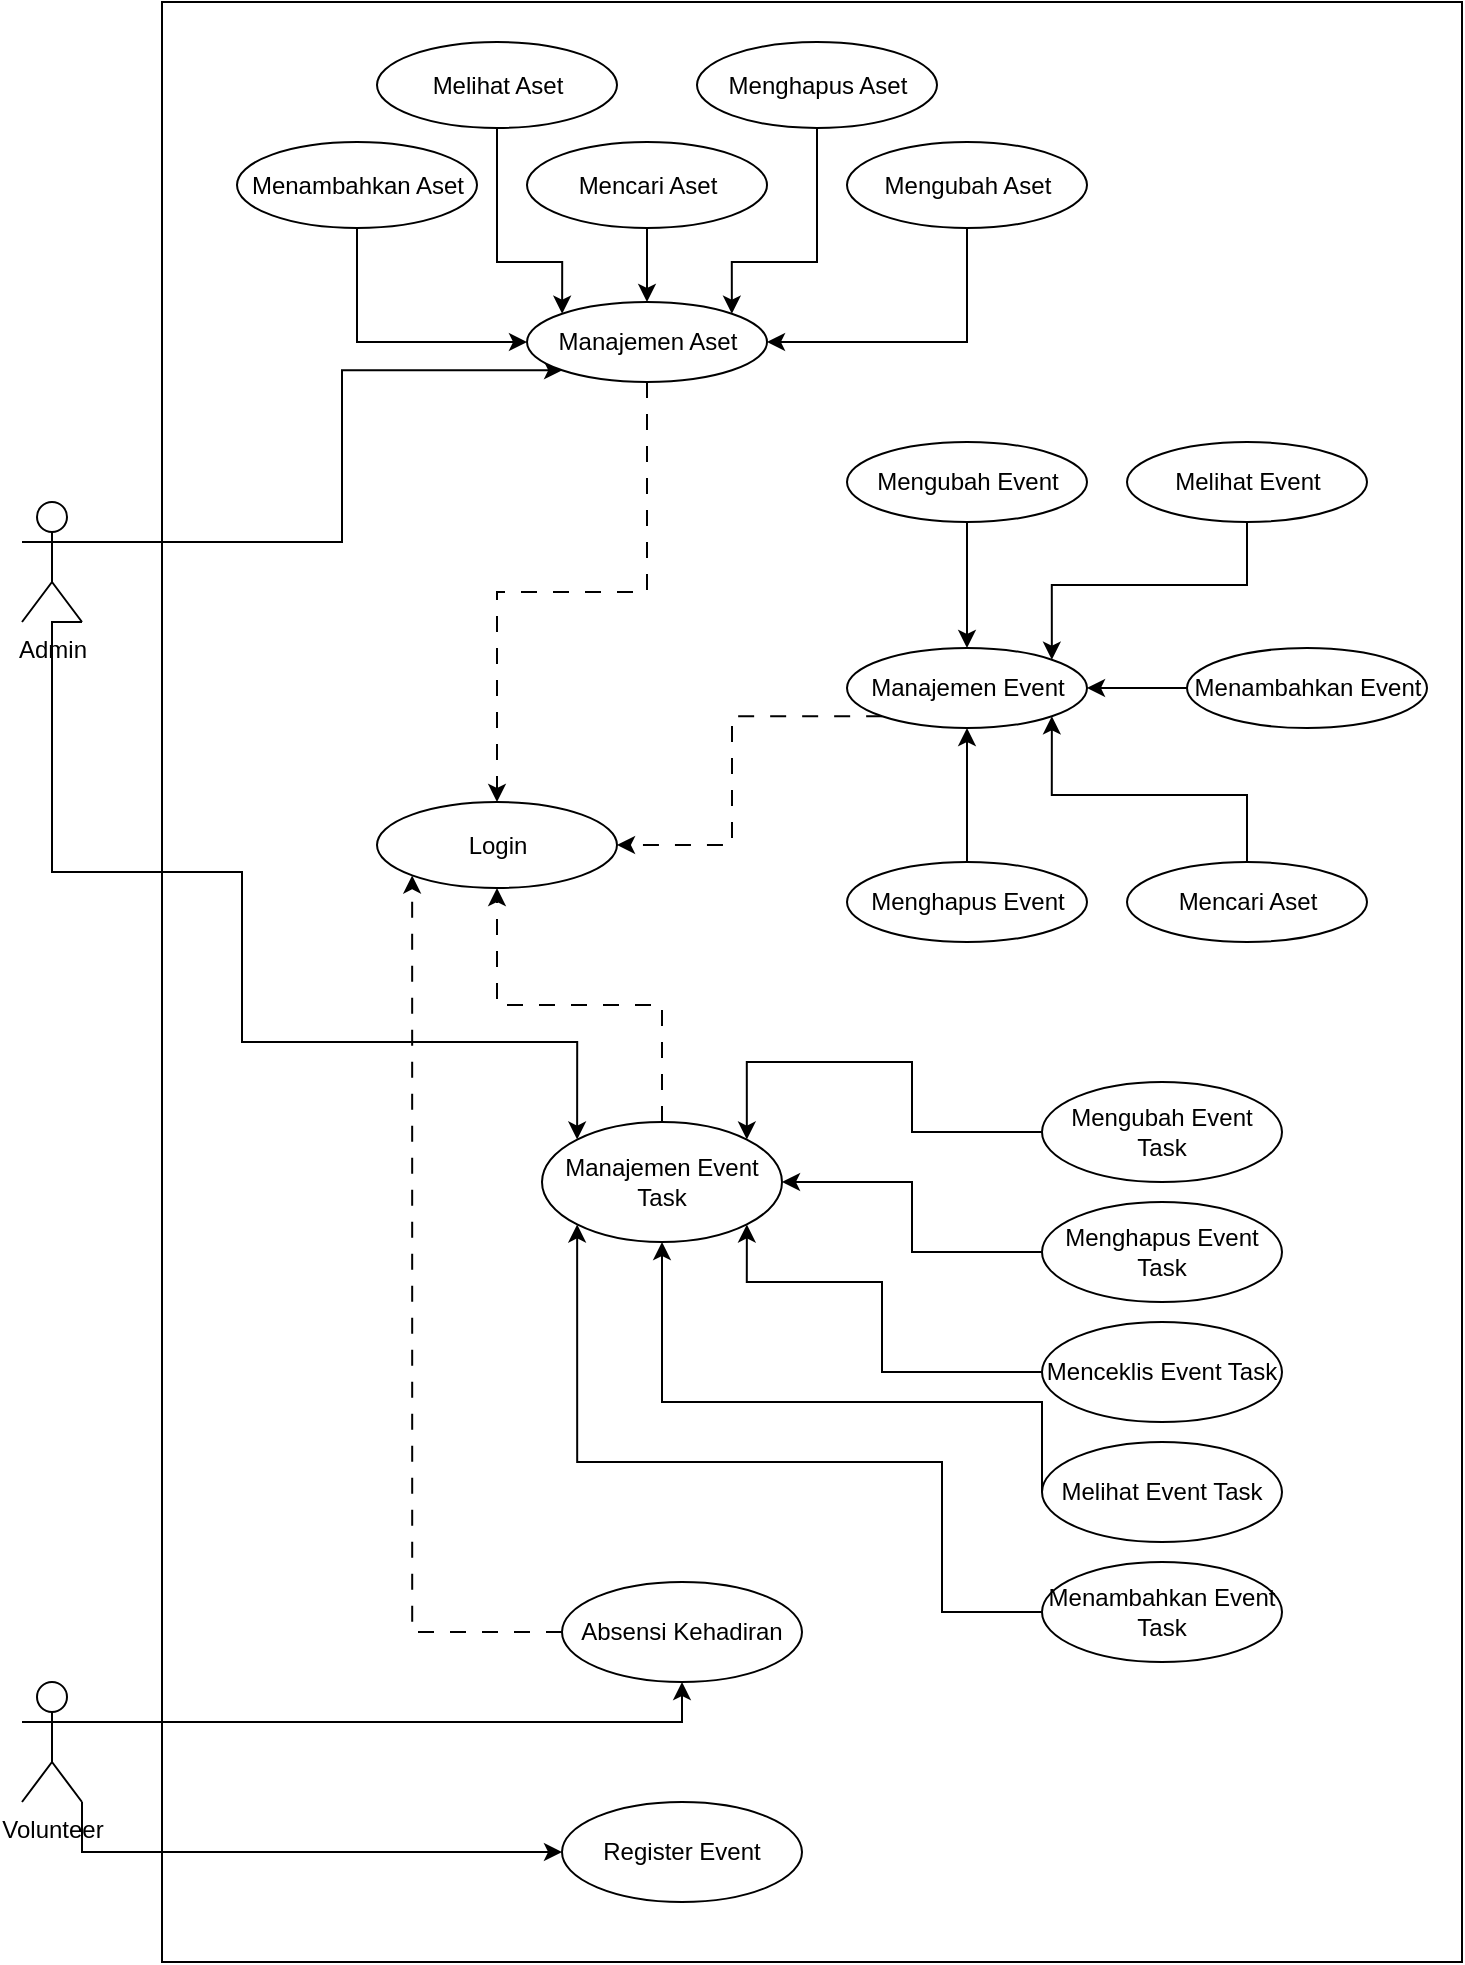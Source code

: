 <mxfile version="27.0.2" pages="5">
  <diagram name="UseCase" id="e7e014a7-5840-1c2e-5031-d8a46d1fe8dd">
    <mxGraphModel dx="1824" dy="1631" grid="1" gridSize="10" guides="1" tooltips="1" connect="1" arrows="1" fold="1" page="1" pageScale="1" pageWidth="827" pageHeight="1169" background="none" math="0" shadow="0">
      <root>
        <mxCell id="0" />
        <mxCell id="1" parent="0" />
        <mxCell id="4-AwI81hQTZd1uXEsyWs-1" value="" style="rounded=0;whiteSpace=wrap;html=1;fillColor=none;" vertex="1" parent="1">
          <mxGeometry x="951" y="95" width="650" height="980" as="geometry" />
        </mxCell>
        <mxCell id="4-AwI81hQTZd1uXEsyWs-69" style="edgeStyle=orthogonalEdgeStyle;rounded=0;orthogonalLoop=1;jettySize=auto;html=1;exitX=1;exitY=0.333;exitDx=0;exitDy=0;exitPerimeter=0;entryX=0;entryY=1;entryDx=0;entryDy=0;" edge="1" parent="1" source="why8R35kb7o78LeSobUz-41" target="fHI8p0kZ0ybq7bgokpPR-4">
          <mxGeometry relative="1" as="geometry">
            <Array as="points">
              <mxPoint x="1041" y="365" />
              <mxPoint x="1041" y="279" />
            </Array>
          </mxGeometry>
        </mxCell>
        <mxCell id="4-AwI81hQTZd1uXEsyWs-71" style="edgeStyle=orthogonalEdgeStyle;rounded=0;orthogonalLoop=1;jettySize=auto;html=1;exitX=1;exitY=1;exitDx=0;exitDy=0;exitPerimeter=0;entryX=0;entryY=0;entryDx=0;entryDy=0;" edge="1" parent="1" source="why8R35kb7o78LeSobUz-41" target="4-AwI81hQTZd1uXEsyWs-23">
          <mxGeometry relative="1" as="geometry">
            <Array as="points">
              <mxPoint x="896" y="405" />
              <mxPoint x="896" y="530" />
              <mxPoint x="991" y="530" />
              <mxPoint x="991" y="615" />
              <mxPoint x="1159" y="615" />
            </Array>
          </mxGeometry>
        </mxCell>
        <mxCell id="why8R35kb7o78LeSobUz-41" value="Admin" style="shape=umlActor;verticalLabelPosition=bottom;verticalAlign=top;html=1;outlineConnect=0;" parent="1" vertex="1">
          <mxGeometry x="881" y="345" width="30" height="60" as="geometry" />
        </mxCell>
        <mxCell id="4-AwI81hQTZd1uXEsyWs-77" style="edgeStyle=orthogonalEdgeStyle;rounded=0;orthogonalLoop=1;jettySize=auto;html=1;exitX=1;exitY=1;exitDx=0;exitDy=0;exitPerimeter=0;entryX=0;entryY=0.5;entryDx=0;entryDy=0;" edge="1" parent="1" source="fHI8p0kZ0ybq7bgokpPR-1" target="fHI8p0kZ0ybq7bgokpPR-6">
          <mxGeometry relative="1" as="geometry" />
        </mxCell>
        <mxCell id="4-AwI81hQTZd1uXEsyWs-79" style="edgeStyle=orthogonalEdgeStyle;rounded=0;orthogonalLoop=1;jettySize=auto;html=1;exitX=1;exitY=0.333;exitDx=0;exitDy=0;exitPerimeter=0;entryX=0.5;entryY=1;entryDx=0;entryDy=0;" edge="1" parent="1" source="fHI8p0kZ0ybq7bgokpPR-1" target="fHI8p0kZ0ybq7bgokpPR-7">
          <mxGeometry relative="1" as="geometry" />
        </mxCell>
        <mxCell id="fHI8p0kZ0ybq7bgokpPR-1" value="Volunteer" style="shape=umlActor;verticalLabelPosition=bottom;verticalAlign=top;html=1;outlineConnect=0;" parent="1" vertex="1">
          <mxGeometry x="881" y="935" width="30" height="60" as="geometry" />
        </mxCell>
        <mxCell id="fHI8p0kZ0ybq7bgokpPR-3" value="Login" style="ellipse;whiteSpace=wrap;html=1;" parent="1" vertex="1">
          <mxGeometry x="1058.5" y="495" width="120" height="43" as="geometry" />
        </mxCell>
        <mxCell id="4-AwI81hQTZd1uXEsyWs-68" style="edgeStyle=orthogonalEdgeStyle;rounded=0;orthogonalLoop=1;jettySize=auto;html=1;exitX=0.5;exitY=1;exitDx=0;exitDy=0;entryX=0.5;entryY=0;entryDx=0;entryDy=0;dashed=1;dashPattern=8 8;" edge="1" parent="1" source="fHI8p0kZ0ybq7bgokpPR-4" target="fHI8p0kZ0ybq7bgokpPR-3">
          <mxGeometry relative="1" as="geometry" />
        </mxCell>
        <mxCell id="fHI8p0kZ0ybq7bgokpPR-4" value="Manajemen Aset" style="ellipse;whiteSpace=wrap;html=1;" parent="1" vertex="1">
          <mxGeometry x="1133.5" y="245" width="120" height="40" as="geometry" />
        </mxCell>
        <mxCell id="fHI8p0kZ0ybq7bgokpPR-6" value="Register Event" style="ellipse;whiteSpace=wrap;html=1;" parent="1" vertex="1">
          <mxGeometry x="1151" y="995" width="120" height="50" as="geometry" />
        </mxCell>
        <mxCell id="4-AwI81hQTZd1uXEsyWs-87" style="edgeStyle=orthogonalEdgeStyle;rounded=0;orthogonalLoop=1;jettySize=auto;html=1;exitX=0;exitY=0.5;exitDx=0;exitDy=0;entryX=0;entryY=1;entryDx=0;entryDy=0;dashed=1;dashPattern=8 8;" edge="1" parent="1" source="fHI8p0kZ0ybq7bgokpPR-7" target="fHI8p0kZ0ybq7bgokpPR-3">
          <mxGeometry relative="1" as="geometry" />
        </mxCell>
        <mxCell id="fHI8p0kZ0ybq7bgokpPR-7" value="Absensi Kehadiran" style="ellipse;whiteSpace=wrap;html=1;" parent="1" vertex="1">
          <mxGeometry x="1151" y="885" width="120" height="50" as="geometry" />
        </mxCell>
        <mxCell id="4-AwI81hQTZd1uXEsyWs-7" style="edgeStyle=orthogonalEdgeStyle;rounded=0;orthogonalLoop=1;jettySize=auto;html=1;exitX=0.5;exitY=1;exitDx=0;exitDy=0;entryX=0;entryY=0.5;entryDx=0;entryDy=0;" edge="1" parent="1" source="4-AwI81hQTZd1uXEsyWs-2" target="fHI8p0kZ0ybq7bgokpPR-4">
          <mxGeometry relative="1" as="geometry" />
        </mxCell>
        <mxCell id="4-AwI81hQTZd1uXEsyWs-2" value="Menambahkan Aset" style="ellipse;whiteSpace=wrap;html=1;" vertex="1" parent="1">
          <mxGeometry x="988.5" y="165" width="120" height="43" as="geometry" />
        </mxCell>
        <mxCell id="4-AwI81hQTZd1uXEsyWs-8" style="edgeStyle=orthogonalEdgeStyle;rounded=0;orthogonalLoop=1;jettySize=auto;html=1;exitX=0.5;exitY=1;exitDx=0;exitDy=0;entryX=1;entryY=0.5;entryDx=0;entryDy=0;" edge="1" parent="1" source="4-AwI81hQTZd1uXEsyWs-3" target="fHI8p0kZ0ybq7bgokpPR-4">
          <mxGeometry relative="1" as="geometry" />
        </mxCell>
        <mxCell id="4-AwI81hQTZd1uXEsyWs-3" value="Mengubah Aset" style="ellipse;whiteSpace=wrap;html=1;" vertex="1" parent="1">
          <mxGeometry x="1293.5" y="165" width="120" height="43" as="geometry" />
        </mxCell>
        <mxCell id="4-AwI81hQTZd1uXEsyWs-47" style="edgeStyle=orthogonalEdgeStyle;rounded=0;orthogonalLoop=1;jettySize=auto;html=1;exitX=0.5;exitY=1;exitDx=0;exitDy=0;entryX=0;entryY=0;entryDx=0;entryDy=0;" edge="1" parent="1" source="4-AwI81hQTZd1uXEsyWs-4" target="fHI8p0kZ0ybq7bgokpPR-4">
          <mxGeometry relative="1" as="geometry">
            <Array as="points">
              <mxPoint x="1118.5" y="225" />
              <mxPoint x="1151.5" y="225" />
            </Array>
          </mxGeometry>
        </mxCell>
        <mxCell id="4-AwI81hQTZd1uXEsyWs-4" value="Melihat Aset" style="ellipse;whiteSpace=wrap;html=1;" vertex="1" parent="1">
          <mxGeometry x="1058.5" y="115" width="120" height="43" as="geometry" />
        </mxCell>
        <mxCell id="4-AwI81hQTZd1uXEsyWs-48" style="edgeStyle=orthogonalEdgeStyle;rounded=0;orthogonalLoop=1;jettySize=auto;html=1;exitX=0.5;exitY=1;exitDx=0;exitDy=0;entryX=1;entryY=0;entryDx=0;entryDy=0;" edge="1" parent="1" source="4-AwI81hQTZd1uXEsyWs-5" target="fHI8p0kZ0ybq7bgokpPR-4">
          <mxGeometry relative="1" as="geometry">
            <Array as="points">
              <mxPoint x="1278.5" y="225" />
              <mxPoint x="1235.5" y="225" />
            </Array>
          </mxGeometry>
        </mxCell>
        <mxCell id="4-AwI81hQTZd1uXEsyWs-5" value="Menghapus Aset" style="ellipse;whiteSpace=wrap;html=1;" vertex="1" parent="1">
          <mxGeometry x="1218.5" y="115" width="120" height="43" as="geometry" />
        </mxCell>
        <mxCell id="4-AwI81hQTZd1uXEsyWs-9" style="edgeStyle=orthogonalEdgeStyle;rounded=0;orthogonalLoop=1;jettySize=auto;html=1;exitX=0.5;exitY=1;exitDx=0;exitDy=0;entryX=0.5;entryY=0;entryDx=0;entryDy=0;" edge="1" parent="1" source="4-AwI81hQTZd1uXEsyWs-6" target="fHI8p0kZ0ybq7bgokpPR-4">
          <mxGeometry relative="1" as="geometry" />
        </mxCell>
        <mxCell id="4-AwI81hQTZd1uXEsyWs-6" value="Mencari Aset" style="ellipse;whiteSpace=wrap;html=1;" vertex="1" parent="1">
          <mxGeometry x="1133.5" y="165" width="120" height="43" as="geometry" />
        </mxCell>
        <mxCell id="4-AwI81hQTZd1uXEsyWs-72" style="edgeStyle=orthogonalEdgeStyle;rounded=0;orthogonalLoop=1;jettySize=auto;html=1;exitX=0;exitY=1;exitDx=0;exitDy=0;entryX=1;entryY=0.5;entryDx=0;entryDy=0;dashed=1;dashPattern=8 8;" edge="1" parent="1" source="4-AwI81hQTZd1uXEsyWs-12" target="fHI8p0kZ0ybq7bgokpPR-3">
          <mxGeometry relative="1" as="geometry" />
        </mxCell>
        <mxCell id="4-AwI81hQTZd1uXEsyWs-12" value="Manajemen Event" style="ellipse;whiteSpace=wrap;html=1;" vertex="1" parent="1">
          <mxGeometry x="1293.5" y="418" width="120" height="40" as="geometry" />
        </mxCell>
        <mxCell id="4-AwI81hQTZd1uXEsyWs-58" style="edgeStyle=orthogonalEdgeStyle;rounded=0;orthogonalLoop=1;jettySize=auto;html=1;exitX=0;exitY=0.5;exitDx=0;exitDy=0;entryX=1;entryY=0.5;entryDx=0;entryDy=0;" edge="1" parent="1" source="4-AwI81hQTZd1uXEsyWs-14" target="4-AwI81hQTZd1uXEsyWs-12">
          <mxGeometry relative="1" as="geometry" />
        </mxCell>
        <mxCell id="4-AwI81hQTZd1uXEsyWs-14" value="Menambahkan Event" style="ellipse;whiteSpace=wrap;html=1;" vertex="1" parent="1">
          <mxGeometry x="1463.5" y="418" width="120" height="40" as="geometry" />
        </mxCell>
        <mxCell id="4-AwI81hQTZd1uXEsyWs-57" style="edgeStyle=orthogonalEdgeStyle;rounded=0;orthogonalLoop=1;jettySize=auto;html=1;exitX=0.5;exitY=1;exitDx=0;exitDy=0;entryX=0.5;entryY=0;entryDx=0;entryDy=0;" edge="1" parent="1" source="4-AwI81hQTZd1uXEsyWs-16" target="4-AwI81hQTZd1uXEsyWs-12">
          <mxGeometry relative="1" as="geometry" />
        </mxCell>
        <mxCell id="4-AwI81hQTZd1uXEsyWs-16" value="Mengubah Event" style="ellipse;whiteSpace=wrap;html=1;" vertex="1" parent="1">
          <mxGeometry x="1293.5" y="315" width="120" height="40" as="geometry" />
        </mxCell>
        <mxCell id="4-AwI81hQTZd1uXEsyWs-60" style="edgeStyle=orthogonalEdgeStyle;rounded=0;orthogonalLoop=1;jettySize=auto;html=1;exitX=0.5;exitY=1;exitDx=0;exitDy=0;entryX=1;entryY=0;entryDx=0;entryDy=0;" edge="1" parent="1" source="4-AwI81hQTZd1uXEsyWs-18" target="4-AwI81hQTZd1uXEsyWs-12">
          <mxGeometry relative="1" as="geometry" />
        </mxCell>
        <mxCell id="4-AwI81hQTZd1uXEsyWs-18" value="Melihat Event" style="ellipse;whiteSpace=wrap;html=1;" vertex="1" parent="1">
          <mxGeometry x="1433.5" y="315" width="120" height="40" as="geometry" />
        </mxCell>
        <mxCell id="4-AwI81hQTZd1uXEsyWs-59" style="edgeStyle=orthogonalEdgeStyle;rounded=0;orthogonalLoop=1;jettySize=auto;html=1;exitX=0.5;exitY=0;exitDx=0;exitDy=0;entryX=0.5;entryY=1;entryDx=0;entryDy=0;" edge="1" parent="1" source="4-AwI81hQTZd1uXEsyWs-20" target="4-AwI81hQTZd1uXEsyWs-12">
          <mxGeometry relative="1" as="geometry" />
        </mxCell>
        <mxCell id="4-AwI81hQTZd1uXEsyWs-20" value="Menghapus Event" style="ellipse;whiteSpace=wrap;html=1;" vertex="1" parent="1">
          <mxGeometry x="1293.5" y="525" width="120" height="40" as="geometry" />
        </mxCell>
        <mxCell id="4-AwI81hQTZd1uXEsyWs-61" style="edgeStyle=orthogonalEdgeStyle;rounded=0;orthogonalLoop=1;jettySize=auto;html=1;exitX=0.5;exitY=0;exitDx=0;exitDy=0;entryX=1;entryY=1;entryDx=0;entryDy=0;" edge="1" parent="1" source="4-AwI81hQTZd1uXEsyWs-22" target="4-AwI81hQTZd1uXEsyWs-12">
          <mxGeometry relative="1" as="geometry" />
        </mxCell>
        <mxCell id="4-AwI81hQTZd1uXEsyWs-22" value="Mencari Aset" style="ellipse;whiteSpace=wrap;html=1;" vertex="1" parent="1">
          <mxGeometry x="1433.5" y="525" width="120" height="40" as="geometry" />
        </mxCell>
        <mxCell id="4-AwI81hQTZd1uXEsyWs-66" style="edgeStyle=orthogonalEdgeStyle;rounded=0;orthogonalLoop=1;jettySize=auto;html=1;exitX=0.5;exitY=0;exitDx=0;exitDy=0;entryX=0.5;entryY=1;entryDx=0;entryDy=0;dashed=1;dashPattern=8 8;" edge="1" parent="1" source="4-AwI81hQTZd1uXEsyWs-23" target="fHI8p0kZ0ybq7bgokpPR-3">
          <mxGeometry relative="1" as="geometry" />
        </mxCell>
        <mxCell id="4-AwI81hQTZd1uXEsyWs-23" value="Manajemen Event Task" style="ellipse;whiteSpace=wrap;html=1;" vertex="1" parent="1">
          <mxGeometry x="1141" y="655" width="120" height="60" as="geometry" />
        </mxCell>
        <mxCell id="4-AwI81hQTZd1uXEsyWs-76" style="edgeStyle=orthogonalEdgeStyle;rounded=0;orthogonalLoop=1;jettySize=auto;html=1;exitX=0;exitY=0.5;exitDx=0;exitDy=0;entryX=0;entryY=1;entryDx=0;entryDy=0;" edge="1" parent="1" source="4-AwI81hQTZd1uXEsyWs-25" target="4-AwI81hQTZd1uXEsyWs-23">
          <mxGeometry relative="1" as="geometry">
            <Array as="points">
              <mxPoint x="1341" y="900" />
              <mxPoint x="1341" y="825" />
              <mxPoint x="1159" y="825" />
            </Array>
          </mxGeometry>
        </mxCell>
        <mxCell id="4-AwI81hQTZd1uXEsyWs-25" value="Menambahkan Event Task" style="ellipse;whiteSpace=wrap;html=1;" vertex="1" parent="1">
          <mxGeometry x="1391" y="875" width="120" height="50" as="geometry" />
        </mxCell>
        <mxCell id="4-AwI81hQTZd1uXEsyWs-73" style="edgeStyle=orthogonalEdgeStyle;rounded=0;orthogonalLoop=1;jettySize=auto;html=1;exitX=0;exitY=0.5;exitDx=0;exitDy=0;entryX=1;entryY=0;entryDx=0;entryDy=0;" edge="1" parent="1" source="4-AwI81hQTZd1uXEsyWs-27" target="4-AwI81hQTZd1uXEsyWs-23">
          <mxGeometry relative="1" as="geometry">
            <Array as="points">
              <mxPoint x="1326" y="660" />
              <mxPoint x="1326" y="625" />
              <mxPoint x="1243" y="625" />
            </Array>
          </mxGeometry>
        </mxCell>
        <mxCell id="4-AwI81hQTZd1uXEsyWs-27" value="Mengubah Event Task" style="ellipse;whiteSpace=wrap;html=1;" vertex="1" parent="1">
          <mxGeometry x="1391" y="635" width="120" height="50" as="geometry" />
        </mxCell>
        <mxCell id="4-AwI81hQTZd1uXEsyWs-75" style="edgeStyle=orthogonalEdgeStyle;rounded=0;orthogonalLoop=1;jettySize=auto;html=1;exitX=0;exitY=0.5;exitDx=0;exitDy=0;entryX=0.5;entryY=1;entryDx=0;entryDy=0;" edge="1" parent="1" source="4-AwI81hQTZd1uXEsyWs-29" target="4-AwI81hQTZd1uXEsyWs-23">
          <mxGeometry relative="1" as="geometry">
            <Array as="points">
              <mxPoint x="1391" y="795" />
              <mxPoint x="1201" y="795" />
            </Array>
          </mxGeometry>
        </mxCell>
        <mxCell id="4-AwI81hQTZd1uXEsyWs-29" value="Melihat Event Task" style="ellipse;whiteSpace=wrap;html=1;" vertex="1" parent="1">
          <mxGeometry x="1391" y="815" width="120" height="50" as="geometry" />
        </mxCell>
        <mxCell id="4-AwI81hQTZd1uXEsyWs-64" style="edgeStyle=orthogonalEdgeStyle;rounded=0;orthogonalLoop=1;jettySize=auto;html=1;exitX=0;exitY=0.5;exitDx=0;exitDy=0;entryX=1;entryY=0.5;entryDx=0;entryDy=0;" edge="1" parent="1" source="4-AwI81hQTZd1uXEsyWs-31" target="4-AwI81hQTZd1uXEsyWs-23">
          <mxGeometry relative="1" as="geometry" />
        </mxCell>
        <mxCell id="4-AwI81hQTZd1uXEsyWs-31" value="Menghapus Event Task" style="ellipse;whiteSpace=wrap;html=1;" vertex="1" parent="1">
          <mxGeometry x="1391" y="695" width="120" height="50" as="geometry" />
        </mxCell>
        <mxCell id="4-AwI81hQTZd1uXEsyWs-74" style="edgeStyle=orthogonalEdgeStyle;rounded=0;orthogonalLoop=1;jettySize=auto;html=1;exitX=0;exitY=0.5;exitDx=0;exitDy=0;entryX=1;entryY=1;entryDx=0;entryDy=0;" edge="1" parent="1" source="4-AwI81hQTZd1uXEsyWs-33" target="4-AwI81hQTZd1uXEsyWs-23">
          <mxGeometry relative="1" as="geometry">
            <Array as="points">
              <mxPoint x="1311" y="780" />
              <mxPoint x="1311" y="735" />
              <mxPoint x="1243" y="735" />
            </Array>
          </mxGeometry>
        </mxCell>
        <mxCell id="4-AwI81hQTZd1uXEsyWs-33" value="Menceklis Event Task" style="ellipse;whiteSpace=wrap;html=1;" vertex="1" parent="1">
          <mxGeometry x="1391" y="755" width="120" height="50" as="geometry" />
        </mxCell>
      </root>
    </mxGraphModel>
  </diagram>
  <diagram id="Y6ZRcGM0dUHqpds2IcXK" name="Class Diagram">
    <mxGraphModel dx="1428" dy="878" grid="1" gridSize="10" guides="1" tooltips="1" connect="1" arrows="1" fold="1" page="1" pageScale="1" pageWidth="1169" pageHeight="827" math="0" shadow="0">
      <root>
        <mxCell id="0" />
        <mxCell id="1" parent="0" />
        <mxCell id="wlJxxvB1YF9f8kTw5oI9-13" style="edgeStyle=orthogonalEdgeStyle;rounded=0;orthogonalLoop=1;jettySize=auto;html=1;exitX=0.5;exitY=0;exitDx=0;exitDy=0;entryX=0.75;entryY=0;entryDx=0;entryDy=0;dashed=1;dashPattern=8 8;" edge="1" parent="1" source="1HvZgmMVTu0jgC2kyj0m-11" target="1HvZgmMVTu0jgC2kyj0m-18">
          <mxGeometry relative="1" as="geometry" />
        </mxCell>
        <mxCell id="wlJxxvB1YF9f8kTw5oI9-28" style="edgeStyle=orthogonalEdgeStyle;rounded=0;orthogonalLoop=1;jettySize=auto;html=1;exitX=0.75;exitY=1;exitDx=0;exitDy=0;entryX=0.75;entryY=0;entryDx=0;entryDy=0;dashed=1;dashPattern=8 8;" edge="1" parent="1" source="1HvZgmMVTu0jgC2kyj0m-11" target="1HvZgmMVTu0jgC2kyj0m-16">
          <mxGeometry relative="1" as="geometry">
            <Array as="points">
              <mxPoint x="730" y="390" />
              <mxPoint x="870" y="390" />
            </Array>
          </mxGeometry>
        </mxCell>
        <mxCell id="wlJxxvB1YF9f8kTw5oI9-29" style="edgeStyle=orthogonalEdgeStyle;rounded=0;orthogonalLoop=1;jettySize=auto;html=1;exitX=0.75;exitY=0;exitDx=0;exitDy=0;entryX=0.5;entryY=0;entryDx=0;entryDy=0;dashed=1;dashPattern=8 8;" edge="1" parent="1" source="1HvZgmMVTu0jgC2kyj0m-11" target="wlJxxvB1YF9f8kTw5oI9-1">
          <mxGeometry relative="1" as="geometry" />
        </mxCell>
        <mxCell id="1HvZgmMVTu0jgC2kyj0m-11" value="&lt;p style=&quot;margin:0px;margin-top:4px;text-align:center;&quot;&gt;&lt;b&gt;Event&lt;/b&gt;&lt;/p&gt;&lt;hr size=&quot;1&quot; style=&quot;border-style:solid;&quot;&gt;&lt;p style=&quot;margin:0px;margin-left:4px;&quot;&gt;+ event_id: uuid&lt;/p&gt;&lt;p style=&quot;margin:0px;margin-left:4px;&quot;&gt;+ event_name: string&lt;/p&gt;&lt;p style=&quot;margin:0px;margin-left:4px;&quot;&gt;+ description: string&lt;/p&gt;&lt;p style=&quot;margin:0px;margin-left:4px;&quot;&gt;+ location: string&lt;/p&gt;&lt;p style=&quot;margin:0px;margin-left:4px;&quot;&gt;+ start_date: date&lt;/p&gt;&lt;p style=&quot;margin:0px;margin-left:4px;&quot;&gt;+ end_date: date&lt;/p&gt;&lt;hr size=&quot;1&quot; style=&quot;border-style:solid;&quot;&gt;&lt;p style=&quot;margin:0px;margin-left:4px;&quot;&gt;+ create()&lt;/p&gt;&lt;p style=&quot;margin:0px;margin-left:4px;&quot;&gt;+ read()&lt;/p&gt;&lt;p style=&quot;margin:0px;margin-left:4px;&quot;&gt;+ update()&lt;/p&gt;&lt;p style=&quot;margin:0px;margin-left:4px;&quot;&gt;+ registerEvent()&lt;/p&gt;" style="verticalAlign=top;align=left;overflow=fill;html=1;whiteSpace=wrap;" vertex="1" parent="1">
          <mxGeometry x="610" y="170" width="160" height="190" as="geometry" />
        </mxCell>
        <mxCell id="wlJxxvB1YF9f8kTw5oI9-27" style="edgeStyle=orthogonalEdgeStyle;rounded=0;orthogonalLoop=1;jettySize=auto;html=1;exitX=0.75;exitY=1;exitDx=0;exitDy=0;entryX=0.5;entryY=1;entryDx=0;entryDy=0;" edge="1" parent="1" source="1HvZgmMVTu0jgC2kyj0m-12" target="1HvZgmMVTu0jgC2kyj0m-16">
          <mxGeometry relative="1" as="geometry">
            <Array as="points">
              <mxPoint x="210" y="590" />
              <mxPoint x="830" y="590" />
            </Array>
          </mxGeometry>
        </mxCell>
        <mxCell id="o_QzRcYbKwv_d6e1LgBF-1" style="edgeStyle=orthogonalEdgeStyle;rounded=0;orthogonalLoop=1;jettySize=auto;html=1;exitX=1;exitY=0.25;exitDx=0;exitDy=0;entryX=-0.003;entryY=0.956;entryDx=0;entryDy=0;entryPerimeter=0;" edge="1" parent="1" source="1HvZgmMVTu0jgC2kyj0m-12" target="1HvZgmMVTu0jgC2kyj0m-11">
          <mxGeometry relative="1" as="geometry">
            <Array as="points">
              <mxPoint x="550" y="425" />
              <mxPoint x="550" y="352" />
            </Array>
          </mxGeometry>
        </mxCell>
        <mxCell id="1HvZgmMVTu0jgC2kyj0m-12" value="&lt;p style=&quot;margin:0px;margin-top:4px;text-align:center;&quot;&gt;&lt;b&gt;Volunteer&lt;/b&gt;&lt;/p&gt;&lt;hr size=&quot;1&quot; style=&quot;border-style:solid;&quot;&gt;&lt;p style=&quot;margin:0px;margin-left:4px;&quot;&gt;+ volunteer_id: uuid&lt;/p&gt;&lt;p style=&quot;margin:0px;margin-left:4px;&quot;&gt;+ username: string&lt;/p&gt;&lt;p style=&quot;margin:0px;margin-left:4px;&quot;&gt;+ email: string&lt;/p&gt;&lt;p style=&quot;margin:0px;margin-left:4px;&quot;&gt;+ password: string&lt;/p&gt;&lt;p style=&quot;margin:0px;margin-left:4px;&quot;&gt;+ phone: string&lt;/p&gt;&lt;hr size=&quot;1&quot; style=&quot;border-style:solid;&quot;&gt;&lt;p style=&quot;margin: 0px 0px 0px 4px;&quot;&gt;+ register()&lt;/p&gt;&lt;p style=&quot;margin: 0px 0px 0px 4px;&quot;&gt;+ login()&lt;/p&gt;&lt;p style=&quot;margin: 0px 0px 0px 4px;&quot;&gt;+ read()&lt;/p&gt;&lt;p style=&quot;margin: 0px 0px 0px 4px;&quot;&gt;+ update()&lt;/p&gt;&lt;div&gt;&lt;br&gt;&lt;/div&gt;" style="verticalAlign=top;align=left;overflow=fill;html=1;whiteSpace=wrap;" vertex="1" parent="1">
          <mxGeometry x="90" y="380" width="160" height="180" as="geometry" />
        </mxCell>
        <mxCell id="wlJxxvB1YF9f8kTw5oI9-14" style="edgeStyle=orthogonalEdgeStyle;rounded=0;orthogonalLoop=1;jettySize=auto;html=1;exitX=0.5;exitY=0;exitDx=0;exitDy=0;entryX=0.25;entryY=0;entryDx=0;entryDy=0;dashed=1;dashPattern=8 8;" edge="1" parent="1" source="1HvZgmMVTu0jgC2kyj0m-13" target="1HvZgmMVTu0jgC2kyj0m-18">
          <mxGeometry relative="1" as="geometry" />
        </mxCell>
        <mxCell id="1HvZgmMVTu0jgC2kyj0m-13" value="&lt;p style=&quot;margin:0px;margin-top:4px;text-align:center;&quot;&gt;&lt;b&gt;Aset&lt;/b&gt;&lt;/p&gt;&lt;hr size=&quot;1&quot; style=&quot;border-style:solid;&quot;&gt;&lt;p style=&quot;margin:0px;margin-left:4px;&quot;&gt;+ aset_id: uuid&lt;/p&gt;&lt;p style=&quot;margin:0px;margin-left:4px;&quot;&gt;+ name: string&lt;/p&gt;&lt;p style=&quot;margin:0px;margin-left:4px;&quot;&gt;+ description: string&lt;/p&gt;&lt;p style=&quot;margin:0px;margin-left:4px;&quot;&gt;+ quantity: int&lt;/p&gt;&lt;p style=&quot;margin:0px;margin-left:4px;&quot;&gt;+ serial_number: string&lt;/p&gt;&lt;hr size=&quot;1&quot; style=&quot;border-style:solid;&quot;&gt;&lt;p style=&quot;margin:0px;margin-left:4px;&quot;&gt;+ create()&lt;/p&gt;&lt;p style=&quot;margin:0px;margin-left:4px;&quot;&gt;+ read()&lt;/p&gt;&lt;p style=&quot;margin:0px;margin-left:4px;&quot;&gt;+ update()&lt;/p&gt;&lt;p style=&quot;margin:0px;margin-left:4px;&quot;&gt;+ delete()&lt;/p&gt;" style="verticalAlign=top;align=left;overflow=fill;html=1;whiteSpace=wrap;" vertex="1" parent="1">
          <mxGeometry x="90" y="170" width="160" height="180" as="geometry" />
        </mxCell>
        <mxCell id="iktih2tjgf18wQBwykIP-1" style="edgeStyle=orthogonalEdgeStyle;rounded=0;orthogonalLoop=1;jettySize=auto;html=1;exitX=0.25;exitY=0;exitDx=0;exitDy=0;entryX=1;entryY=0.75;entryDx=0;entryDy=0;" edge="1" parent="1" source="1HvZgmMVTu0jgC2kyj0m-14" target="1HvZgmMVTu0jgC2kyj0m-13">
          <mxGeometry relative="1" as="geometry">
            <Array as="points">
              <mxPoint x="500" y="390" />
              <mxPoint x="340" y="390" />
              <mxPoint x="340" y="305" />
            </Array>
          </mxGeometry>
        </mxCell>
        <mxCell id="iktih2tjgf18wQBwykIP-3" style="edgeStyle=orthogonalEdgeStyle;rounded=0;orthogonalLoop=1;jettySize=auto;html=1;exitX=0;exitY=0.25;exitDx=0;exitDy=0;entryX=1;entryY=0.5;entryDx=0;entryDy=0;" edge="1" parent="1" source="1HvZgmMVTu0jgC2kyj0m-14" target="1HvZgmMVTu0jgC2kyj0m-12">
          <mxGeometry relative="1" as="geometry" />
        </mxCell>
        <mxCell id="o_QzRcYbKwv_d6e1LgBF-2" style="edgeStyle=orthogonalEdgeStyle;rounded=0;orthogonalLoop=1;jettySize=auto;html=1;exitX=1;exitY=0.25;exitDx=0;exitDy=0;entryX=0.5;entryY=1;entryDx=0;entryDy=0;" edge="1" parent="1" source="1HvZgmMVTu0jgC2kyj0m-14" target="1HvZgmMVTu0jgC2kyj0m-11">
          <mxGeometry relative="1" as="geometry" />
        </mxCell>
        <mxCell id="1HvZgmMVTu0jgC2kyj0m-14" value="&lt;p style=&quot;margin:0px;margin-top:4px;text-align:center;&quot;&gt;&lt;b&gt;Admin&lt;/b&gt;&lt;/p&gt;&lt;hr size=&quot;1&quot; style=&quot;border-style:solid;&quot;&gt;&lt;p style=&quot;margin:0px;margin-left:4px;&quot;&gt;+ username: string&lt;/p&gt;&lt;p style=&quot;margin:0px;margin-left:4px;&quot;&gt;+ password: string&lt;/p&gt;&lt;p style=&quot;margin:0px;margin-left:4px;&quot;&gt;+ emai;: string&lt;/p&gt;&lt;hr size=&quot;1&quot; style=&quot;border-style:solid;&quot;&gt;&lt;p style=&quot;margin:0px;margin-left:4px;&quot;&gt;+ read()&lt;/p&gt;&lt;p style=&quot;margin:0px;margin-left:4px;&quot;&gt;+ update()&lt;/p&gt;" style="verticalAlign=top;align=left;overflow=fill;html=1;whiteSpace=wrap;" vertex="1" parent="1">
          <mxGeometry x="460" y="440" width="160" height="120" as="geometry" />
        </mxCell>
        <mxCell id="1HvZgmMVTu0jgC2kyj0m-16" value="&lt;p style=&quot;margin:0px;margin-top:4px;text-align:center;&quot;&gt;&lt;b&gt;Event Attendance&lt;/b&gt;&lt;/p&gt;&lt;hr size=&quot;1&quot; style=&quot;border-style:solid;&quot;&gt;&lt;p style=&quot;margin:0px;margin-left:4px;&quot;&gt;+ event_id: uuid&lt;/p&gt;&lt;p style=&quot;margin:0px;margin-left:4px;&quot;&gt;+ volunteer_id: uuid&lt;/p&gt;&lt;p style=&quot;margin:0px;margin-left:4px;&quot;&gt;+ is_present: boolean&lt;/p&gt;&lt;p style=&quot;margin:0px;margin-left:4px;&quot;&gt;+ time_present: timestamp&lt;/p&gt;&lt;hr size=&quot;1&quot; style=&quot;border-style:solid;&quot;&gt;&lt;p style=&quot;margin:0px;margin-left:4px;&quot;&gt;&lt;span style=&quot;background-color: transparent; color: light-dark(rgb(0, 0, 0), rgb(255, 255, 255));&quot;&gt;+ present()&lt;/span&gt;&lt;/p&gt;" style="verticalAlign=top;align=left;overflow=fill;html=1;whiteSpace=wrap;" vertex="1" parent="1">
          <mxGeometry x="750" y="440" width="160" height="120" as="geometry" />
        </mxCell>
        <mxCell id="1HvZgmMVTu0jgC2kyj0m-18" value="&lt;p style=&quot;margin:0px;margin-top:4px;text-align:center;&quot;&gt;&lt;b&gt;Transaction Aset&lt;/b&gt;&lt;/p&gt;&lt;hr size=&quot;1&quot; style=&quot;border-style:solid;&quot;&gt;&lt;p style=&quot;margin:0px;margin-left:4px;&quot;&gt;+ aset_id: uuid&lt;/p&gt;&lt;p style=&quot;margin:0px;margin-left:4px;&quot;&gt;+ event_id: uuid&lt;/p&gt;&lt;p style=&quot;margin:0px;margin-left:4px;&quot;&gt;+ quantity: int&lt;/p&gt;&lt;p style=&quot;margin:0px;margin-left:4px;&quot;&gt;+ type: enum[&#39;out&#39;, &#39;in&#39;]&lt;/p&gt;&lt;p style=&quot;margin:0px;margin-left:4px;&quot;&gt;+ insert_date: date&lt;/p&gt;&lt;hr size=&quot;1&quot; style=&quot;border-style:solid;&quot;&gt;&lt;p style=&quot;margin:0px;margin-left:4px;&quot;&gt;+ create()&lt;/p&gt;&lt;p style=&quot;margin:0px;margin-left:4px;&quot;&gt;+ read()&lt;/p&gt;&lt;p style=&quot;margin:0px;margin-left:4px;&quot;&gt;+ update()&lt;/p&gt;" style="verticalAlign=top;align=left;overflow=fill;html=1;whiteSpace=wrap;" vertex="1" parent="1">
          <mxGeometry x="360" y="170" width="160" height="170" as="geometry" />
        </mxCell>
        <mxCell id="wlJxxvB1YF9f8kTw5oI9-1" value="&lt;p style=&quot;margin:0px;margin-top:4px;text-align:center;&quot;&gt;&lt;b&gt;Event Task&lt;/b&gt;&lt;/p&gt;&lt;hr size=&quot;1&quot; style=&quot;border-style:solid;&quot;&gt;&lt;p style=&quot;margin:0px;margin-left:4px;&quot;&gt;+ task_name: string&lt;/p&gt;&lt;p style=&quot;margin:0px;margin-left:4px;&quot;&gt;+ description: string&lt;/p&gt;&lt;p style=&quot;margin:0px;margin-left:4px;&quot;&gt;+ start_time: time&lt;/p&gt;&lt;p style=&quot;margin:0px;margin-left:4px;&quot;&gt;+ end_time: time&lt;/p&gt;&lt;hr size=&quot;1&quot; style=&quot;border-style:solid;&quot;&gt;&lt;p style=&quot;margin:0px;margin-left:4px;&quot;&gt;+ create()&lt;/p&gt;&lt;p style=&quot;margin:0px;margin-left:4px;&quot;&gt;+ read()&lt;/p&gt;&lt;p style=&quot;margin:0px;margin-left:4px;&quot;&gt;+ update()&lt;/p&gt;&lt;p style=&quot;margin:0px;margin-left:4px;&quot;&gt;+ delete()&lt;/p&gt;" style="verticalAlign=top;align=left;overflow=fill;html=1;whiteSpace=wrap;" vertex="1" parent="1">
          <mxGeometry x="870" y="170" width="160" height="170" as="geometry" />
        </mxCell>
      </root>
    </mxGraphModel>
  </diagram>
  <diagram id="TIvP5d7CFoB7_Q0FG59u" name="dashboard admin">
    <mxGraphModel dx="1326" dy="816" grid="1" gridSize="10" guides="1" tooltips="1" connect="1" arrows="1" fold="1" page="1" pageScale="1" pageWidth="1169" pageHeight="827" math="0" shadow="0">
      <root>
        <mxCell id="0" />
        <mxCell id="1" parent="0" />
        <mxCell id="-lO0VuMqzjdm62dP8Q3S-2" value="" style="rounded=0;whiteSpace=wrap;html=1;fillColor=none;" vertex="1" parent="1">
          <mxGeometry x="175" y="129" width="820" height="570" as="geometry" />
        </mxCell>
        <mxCell id="-lO0VuMqzjdm62dP8Q3S-3" value="" style="rounded=0;whiteSpace=wrap;html=1;fillColor=none;" vertex="1" parent="1">
          <mxGeometry x="360" y="129" width="635" height="81" as="geometry" />
        </mxCell>
        <mxCell id="-lO0VuMqzjdm62dP8Q3S-4" value="" style="rounded=0;whiteSpace=wrap;html=1;fillColor=none;" vertex="1" parent="1">
          <mxGeometry x="174" y="129" width="186" height="571" as="geometry" />
        </mxCell>
        <mxCell id="-lO0VuMqzjdm62dP8Q3S-5" value="" style="verticalLabelPosition=bottom;shadow=0;dashed=0;align=center;html=1;verticalAlign=top;strokeWidth=1;shape=mxgraph.mockup.containers.userMale;strokeColor=#666666;strokeColor2=#008cff;" vertex="1" parent="1">
          <mxGeometry x="930" y="149.5" width="40.5" height="40" as="geometry" />
        </mxCell>
        <mxCell id="-lO0VuMqzjdm62dP8Q3S-9" value="" style="rounded=0;whiteSpace=wrap;html=1;fillColor=none;" vertex="1" parent="1">
          <mxGeometry x="690" y="150" width="220" height="40" as="geometry" />
        </mxCell>
        <mxCell id="-lO0VuMqzjdm62dP8Q3S-11" value="&lt;b&gt;&lt;font style=&quot;font-size: 19px;&quot;&gt;LOGO&lt;/font&gt;&lt;/b&gt;" style="rounded=0;whiteSpace=wrap;html=1;fillColor=none;" vertex="1" parent="1">
          <mxGeometry x="190" y="150" width="150" height="40" as="geometry" />
        </mxCell>
        <mxCell id="-lO0VuMqzjdm62dP8Q3S-20" value="&lt;font style=&quot;font-size: 14px;&quot;&gt;LOG OUT&lt;/font&gt;" style="strokeWidth=1;shadow=0;dashed=0;align=center;html=1;shape=mxgraph.mockup.buttons.button;strokeColor=#B20000;fontColor=#ffffff;mainText=;buttonStyle=round;fontSize=17;fontStyle=1;fillColor=#e51400;whiteSpace=wrap;" vertex="1" parent="1">
          <mxGeometry x="185" y="660" width="160" height="30" as="geometry" />
        </mxCell>
        <mxCell id="-lO0VuMqzjdm62dP8Q3S-21" value="" style="verticalLabelPosition=bottom;shadow=0;dashed=0;align=center;html=1;verticalAlign=top;strokeWidth=1;shape=mxgraph.mockup.graphics.lineChart;strokeColor=none;strokeColor2=#666666;strokeColor3=#008cff;strokeColor4=#dddddd;fillColor=none;" vertex="1" parent="1">
          <mxGeometry x="430" y="263.5" width="490" height="160" as="geometry" />
        </mxCell>
        <mxCell id="-lO0VuMqzjdm62dP8Q3S-22" value="" style="verticalLabelPosition=bottom;shadow=0;dashed=0;align=center;html=1;verticalAlign=top;strokeWidth=1;shape=mxgraph.mockup.graphics.barChart;strokeColor=none;strokeColor2=none;strokeColor3=#666666;fillColor2=#008cff;fillColor3=#dddddd;fillColor=none;" vertex="1" parent="1">
          <mxGeometry x="430" y="500" width="490" height="160" as="geometry" />
        </mxCell>
        <mxCell id="UHoosQ-sUC8fL7OwS8qf-1" value="&lt;b style=&quot;&quot;&gt;&lt;font style=&quot;font-size: 14px;&quot;&gt;MENU 1&lt;/font&gt;&lt;/b&gt;" style="rounded=0;whiteSpace=wrap;html=1;fillColor=#a20025;fontColor=#ffffff;strokeColor=#6F0000;" vertex="1" parent="1">
          <mxGeometry x="230" y="240" width="110" height="20" as="geometry" />
        </mxCell>
        <mxCell id="UHoosQ-sUC8fL7OwS8qf-2" value="&lt;b style=&quot;&quot;&gt;&lt;font style=&quot;font-size: 14px;&quot;&gt;MENU 2&lt;/font&gt;&lt;/b&gt;" style="rounded=0;whiteSpace=wrap;html=1;fillColor=none;" vertex="1" parent="1">
          <mxGeometry x="230" y="280" width="110" height="20" as="geometry" />
        </mxCell>
        <mxCell id="UHoosQ-sUC8fL7OwS8qf-3" value="&lt;b style=&quot;&quot;&gt;&lt;font style=&quot;font-size: 14px;&quot;&gt;MENU 3&lt;/font&gt;&lt;/b&gt;" style="rounded=0;whiteSpace=wrap;html=1;fillColor=none;" vertex="1" parent="1">
          <mxGeometry x="230" y="320" width="110" height="20" as="geometry" />
        </mxCell>
        <mxCell id="UHoosQ-sUC8fL7OwS8qf-4" value="&lt;b style=&quot;&quot;&gt;&lt;font style=&quot;font-size: 14px;&quot;&gt;MENU 4&lt;/font&gt;&lt;/b&gt;" style="rounded=0;whiteSpace=wrap;html=1;fillColor=none;" vertex="1" parent="1">
          <mxGeometry x="230" y="360" width="110" height="20" as="geometry" />
        </mxCell>
        <mxCell id="UHoosQ-sUC8fL7OwS8qf-5" value="&lt;b style=&quot;&quot;&gt;&lt;font style=&quot;font-size: 14px;&quot;&gt;MENU 5&lt;/font&gt;&lt;/b&gt;" style="rounded=0;whiteSpace=wrap;html=1;fillColor=none;" vertex="1" parent="1">
          <mxGeometry x="230" y="403.5" width="110" height="20" as="geometry" />
        </mxCell>
        <mxCell id="UHoosQ-sUC8fL7OwS8qf-6" value="" style="verticalLabelPosition=bottom;shadow=0;dashed=0;align=center;html=1;verticalAlign=top;strokeWidth=1;shape=mxgraph.mockup.graphics.simpleIcon;strokeColor=#999999;" vertex="1" parent="1">
          <mxGeometry x="190" y="240" width="25" height="20" as="geometry" />
        </mxCell>
        <mxCell id="UHoosQ-sUC8fL7OwS8qf-7" value="" style="verticalLabelPosition=bottom;shadow=0;dashed=0;align=center;html=1;verticalAlign=top;strokeWidth=1;shape=mxgraph.mockup.graphics.simpleIcon;strokeColor=#999999;" vertex="1" parent="1">
          <mxGeometry x="190" y="280" width="25" height="20" as="geometry" />
        </mxCell>
        <mxCell id="UHoosQ-sUC8fL7OwS8qf-8" value="" style="verticalLabelPosition=bottom;shadow=0;dashed=0;align=center;html=1;verticalAlign=top;strokeWidth=1;shape=mxgraph.mockup.graphics.simpleIcon;strokeColor=#999999;" vertex="1" parent="1">
          <mxGeometry x="190" y="320" width="25" height="20" as="geometry" />
        </mxCell>
        <mxCell id="UHoosQ-sUC8fL7OwS8qf-9" value="" style="verticalLabelPosition=bottom;shadow=0;dashed=0;align=center;html=1;verticalAlign=top;strokeWidth=1;shape=mxgraph.mockup.graphics.simpleIcon;strokeColor=#999999;" vertex="1" parent="1">
          <mxGeometry x="190" y="360" width="25" height="20" as="geometry" />
        </mxCell>
        <mxCell id="UHoosQ-sUC8fL7OwS8qf-10" value="" style="verticalLabelPosition=bottom;shadow=0;dashed=0;align=center;html=1;verticalAlign=top;strokeWidth=1;shape=mxgraph.mockup.graphics.simpleIcon;strokeColor=#999999;" vertex="1" parent="1">
          <mxGeometry x="190" y="403" width="25" height="20" as="geometry" />
        </mxCell>
        <mxCell id="v2BMDzF_AL3u4L5gT9ar-1" value="" style="strokeColor=none;shadow=1;strokeWidth=1;rounded=1;absoluteArcSize=1;arcSize=2;labelPosition=center;verticalLabelPosition=middle;align=center;verticalAlign=bottom;spacingLeft=0;fontColor=#999999;fontSize=12;whiteSpace=wrap;spacingBottom=2;html=1;fillColor=none;" vertex="1" parent="1">
          <mxGeometry x="380" y="145.5" width="40" height="40" as="geometry" />
        </mxCell>
        <mxCell id="v2BMDzF_AL3u4L5gT9ar-2" value="" style="sketch=0;dashed=0;connectable=0;html=1;fillColor=#757575;strokeColor=none;shape=mxgraph.gcp2.list;part=1;" vertex="1" parent="v2BMDzF_AL3u4L5gT9ar-1">
          <mxGeometry x="0.5" width="29.5" height="30" relative="1" as="geometry">
            <mxPoint x="-22.25" y="10" as="offset" />
          </mxGeometry>
        </mxCell>
      </root>
    </mxGraphModel>
  </diagram>
  <diagram id="_xyIyBamfHIcE7D2rRrU" name="Manajemen">
    <mxGraphModel dx="1160" dy="714" grid="1" gridSize="10" guides="1" tooltips="1" connect="1" arrows="1" fold="1" page="1" pageScale="1" pageWidth="1169" pageHeight="827" math="0" shadow="0">
      <root>
        <mxCell id="0" />
        <mxCell id="1" parent="0" />
        <mxCell id="nRTmd903HlWZJLl-qcDd-1" value="" style="rounded=0;whiteSpace=wrap;html=1;fillColor=none;" vertex="1" parent="1">
          <mxGeometry x="175" y="129" width="820" height="570" as="geometry" />
        </mxCell>
        <mxCell id="nRTmd903HlWZJLl-qcDd-2" value="" style="rounded=0;whiteSpace=wrap;html=1;fillColor=none;" vertex="1" parent="1">
          <mxGeometry x="360" y="129" width="635" height="81" as="geometry" />
        </mxCell>
        <mxCell id="nRTmd903HlWZJLl-qcDd-3" value="" style="rounded=0;whiteSpace=wrap;html=1;fillColor=none;" vertex="1" parent="1">
          <mxGeometry x="174" y="129" width="186" height="571" as="geometry" />
        </mxCell>
        <mxCell id="nRTmd903HlWZJLl-qcDd-4" value="" style="verticalLabelPosition=bottom;shadow=0;dashed=0;align=center;html=1;verticalAlign=top;strokeWidth=1;shape=mxgraph.mockup.containers.userMale;strokeColor=#666666;strokeColor2=#008cff;" vertex="1" parent="1">
          <mxGeometry x="930" y="149.5" width="40.5" height="40" as="geometry" />
        </mxCell>
        <mxCell id="nRTmd903HlWZJLl-qcDd-5" value="" style="rounded=0;whiteSpace=wrap;html=1;fillColor=none;" vertex="1" parent="1">
          <mxGeometry x="690" y="150" width="220" height="40" as="geometry" />
        </mxCell>
        <mxCell id="nRTmd903HlWZJLl-qcDd-6" value="&lt;b&gt;&lt;font style=&quot;font-size: 19px;&quot;&gt;LOGO&lt;/font&gt;&lt;/b&gt;" style="rounded=0;whiteSpace=wrap;html=1;fillColor=none;" vertex="1" parent="1">
          <mxGeometry x="190" y="150" width="150" height="40" as="geometry" />
        </mxCell>
        <mxCell id="nRTmd903HlWZJLl-qcDd-7" value="&lt;b style=&quot;&quot;&gt;&lt;font style=&quot;font-size: 14px;&quot;&gt;MENU 1&lt;/font&gt;&lt;/b&gt;" style="rounded=0;whiteSpace=wrap;html=1;fillColor=none;" vertex="1" parent="1">
          <mxGeometry x="230" y="240" width="110" height="20" as="geometry" />
        </mxCell>
        <mxCell id="nRTmd903HlWZJLl-qcDd-8" value="&lt;b style=&quot;&quot;&gt;&lt;font style=&quot;font-size: 14px;&quot;&gt;MENU 2&lt;/font&gt;&lt;/b&gt;" style="rounded=0;whiteSpace=wrap;html=1;fillColor=#a20025;fontColor=#ffffff;strokeColor=#6F0000;" vertex="1" parent="1">
          <mxGeometry x="230" y="280" width="110" height="20" as="geometry" />
        </mxCell>
        <mxCell id="nRTmd903HlWZJLl-qcDd-9" value="&lt;b style=&quot;&quot;&gt;&lt;font style=&quot;font-size: 14px;&quot;&gt;MENU 3&lt;/font&gt;&lt;/b&gt;" style="rounded=0;whiteSpace=wrap;html=1;fillColor=none;" vertex="1" parent="1">
          <mxGeometry x="230" y="320" width="110" height="20" as="geometry" />
        </mxCell>
        <mxCell id="nRTmd903HlWZJLl-qcDd-10" value="&lt;b style=&quot;&quot;&gt;&lt;font style=&quot;font-size: 14px;&quot;&gt;MENU 4&lt;/font&gt;&lt;/b&gt;" style="rounded=0;whiteSpace=wrap;html=1;fillColor=none;" vertex="1" parent="1">
          <mxGeometry x="230" y="360" width="110" height="20" as="geometry" />
        </mxCell>
        <mxCell id="nRTmd903HlWZJLl-qcDd-11" value="&lt;b style=&quot;&quot;&gt;&lt;font style=&quot;font-size: 14px;&quot;&gt;MENU 5&lt;/font&gt;&lt;/b&gt;" style="rounded=0;whiteSpace=wrap;html=1;fillColor=none;" vertex="1" parent="1">
          <mxGeometry x="230" y="403.5" width="110" height="20" as="geometry" />
        </mxCell>
        <mxCell id="nRTmd903HlWZJLl-qcDd-12" value="Search" style="strokeWidth=1;shadow=0;dashed=0;align=center;html=1;shape=mxgraph.mockup.forms.searchBox;strokeColor=#999999;mainText=;strokeColor2=#008cff;fontColor=#666666;fontSize=17;align=left;spacingLeft=3;whiteSpace=wrap;" vertex="1" parent="1">
          <mxGeometry x="380" y="270" width="180" height="20" as="geometry" />
        </mxCell>
        <mxCell id="nRTmd903HlWZJLl-qcDd-13" value="&lt;font style=&quot;font-size: 14px;&quot;&gt;LOG OUT&lt;/font&gt;" style="strokeWidth=1;shadow=0;dashed=0;align=center;html=1;shape=mxgraph.mockup.buttons.button;strokeColor=#B20000;fontColor=#ffffff;mainText=;buttonStyle=round;fontSize=17;fontStyle=1;fillColor=#e51400;whiteSpace=wrap;" vertex="1" parent="1">
          <mxGeometry x="185" y="660" width="160" height="30" as="geometry" />
        </mxCell>
        <mxCell id="nRTmd903HlWZJLl-qcDd-17" value="" style="verticalLabelPosition=bottom;shadow=0;dashed=0;align=center;html=1;verticalAlign=top;strokeWidth=1;shape=mxgraph.mockup.graphics.simpleIcon;strokeColor=#999999;" vertex="1" parent="1">
          <mxGeometry x="190" y="240" width="25" height="20" as="geometry" />
        </mxCell>
        <mxCell id="nRTmd903HlWZJLl-qcDd-18" value="" style="verticalLabelPosition=bottom;shadow=0;dashed=0;align=center;html=1;verticalAlign=top;strokeWidth=1;shape=mxgraph.mockup.graphics.simpleIcon;strokeColor=#999999;" vertex="1" parent="1">
          <mxGeometry x="190" y="280" width="25" height="20" as="geometry" />
        </mxCell>
        <mxCell id="nRTmd903HlWZJLl-qcDd-19" value="" style="verticalLabelPosition=bottom;shadow=0;dashed=0;align=center;html=1;verticalAlign=top;strokeWidth=1;shape=mxgraph.mockup.graphics.simpleIcon;strokeColor=#999999;" vertex="1" parent="1">
          <mxGeometry x="190" y="320" width="25" height="20" as="geometry" />
        </mxCell>
        <mxCell id="nRTmd903HlWZJLl-qcDd-20" value="" style="verticalLabelPosition=bottom;shadow=0;dashed=0;align=center;html=1;verticalAlign=top;strokeWidth=1;shape=mxgraph.mockup.graphics.simpleIcon;strokeColor=#999999;" vertex="1" parent="1">
          <mxGeometry x="190" y="360" width="25" height="20" as="geometry" />
        </mxCell>
        <mxCell id="nRTmd903HlWZJLl-qcDd-21" value="" style="verticalLabelPosition=bottom;shadow=0;dashed=0;align=center;html=1;verticalAlign=top;strokeWidth=1;shape=mxgraph.mockup.graphics.simpleIcon;strokeColor=#999999;" vertex="1" parent="1">
          <mxGeometry x="190" y="403" width="25" height="20" as="geometry" />
        </mxCell>
        <UserObject label="&lt;font style=&quot;font-size: 18px;&quot;&gt;Manajemen&lt;/font&gt;" placeholders="1" name="Variable" id="BequFjBMZdcHeYgmdVB1-1">
          <mxCell style="text;html=1;strokeColor=none;fillColor=none;align=center;verticalAlign=middle;whiteSpace=wrap;overflow=hidden;" vertex="1" parent="1">
            <mxGeometry x="380" y="230" width="110" height="30" as="geometry" />
          </mxCell>
        </UserObject>
        <mxCell id="BequFjBMZdcHeYgmdVB1-2" value="" style="verticalLabelPosition=bottom;shadow=0;dashed=0;align=center;html=1;verticalAlign=top;strokeWidth=1;shape=mxgraph.mockup.graphics.simpleIcon;strokeColor=#999999;fillColor=none;" vertex="1" parent="1">
          <mxGeometry x="380" y="300" width="590" height="380" as="geometry" />
        </mxCell>
        <mxCell id="BequFjBMZdcHeYgmdVB1-3" value="&lt;font style=&quot;font-size: 12px;&quot;&gt;Add +&lt;/font&gt;" style="strokeWidth=1;shadow=0;dashed=0;align=center;html=1;shape=mxgraph.mockup.buttons.button;strokeColor=#666666;fontColor=#ffffff;mainText=;buttonStyle=round;fontSize=17;fontStyle=1;fillColor=#008cff;whiteSpace=wrap;" vertex="1" parent="1">
          <mxGeometry x="890.5" y="270" width="80" height="20" as="geometry" />
        </mxCell>
        <mxCell id="BequFjBMZdcHeYgmdVB1-4" value="Filter" style="html=1;shadow=0;dashed=0;shape=mxgraph.bootstrap.rrect;rSize=5;strokeColor=none;strokeWidth=1;fillColor=#6C767D;fontColor=#ffffff;whiteSpace=wrap;align=left;verticalAlign=middle;fontStyle=0;fontSize=14;spacingRight=20;" vertex="1" parent="1">
          <mxGeometry x="570" y="270" width="90" height="20" as="geometry" />
        </mxCell>
        <mxCell id="BequFjBMZdcHeYgmdVB1-5" value="" style="shape=triangle;direction=south;fillColor=#ffffff;strokeColor=none;perimeter=none;" vertex="1" parent="BequFjBMZdcHeYgmdVB1-4">
          <mxGeometry x="1" y="0.5" width="10" height="5" relative="1" as="geometry">
            <mxPoint x="-17" y="-2.5" as="offset" />
          </mxGeometry>
        </mxCell>
        <mxCell id="BequFjBMZdcHeYgmdVB1-6" value="" style="strokeColor=none;shadow=1;strokeWidth=1;rounded=1;absoluteArcSize=1;arcSize=2;labelPosition=center;verticalLabelPosition=middle;align=center;verticalAlign=bottom;spacingLeft=0;fontColor=#999999;fontSize=12;whiteSpace=wrap;spacingBottom=2;html=1;fillColor=none;" vertex="1" parent="1">
          <mxGeometry x="380" y="145.5" width="40" height="40" as="geometry" />
        </mxCell>
        <mxCell id="BequFjBMZdcHeYgmdVB1-7" value="" style="sketch=0;dashed=0;connectable=0;html=1;fillColor=#757575;strokeColor=none;shape=mxgraph.gcp2.list;part=1;" vertex="1" parent="BequFjBMZdcHeYgmdVB1-6">
          <mxGeometry x="0.5" width="29.5" height="30" relative="1" as="geometry">
            <mxPoint x="-22.25" y="10" as="offset" />
          </mxGeometry>
        </mxCell>
      </root>
    </mxGraphModel>
  </diagram>
  <diagram id="OudbZkzOK5pmj3QYopZP" name="Monitoring">
    <mxGraphModel dx="1687" dy="1038" grid="1" gridSize="10" guides="1" tooltips="1" connect="1" arrows="1" fold="1" page="1" pageScale="1" pageWidth="1169" pageHeight="827" math="0" shadow="0">
      <root>
        <mxCell id="0" />
        <mxCell id="1" parent="0" />
        <mxCell id="htTrLXXNnx8Ficm5tAUC-1" value="" style="rounded=0;whiteSpace=wrap;html=1;fillColor=none;" vertex="1" parent="1">
          <mxGeometry x="175" y="129" width="820" height="570" as="geometry" />
        </mxCell>
        <mxCell id="htTrLXXNnx8Ficm5tAUC-2" value="" style="rounded=0;whiteSpace=wrap;html=1;fillColor=none;" vertex="1" parent="1">
          <mxGeometry x="360" y="129" width="635" height="81" as="geometry" />
        </mxCell>
        <mxCell id="htTrLXXNnx8Ficm5tAUC-3" value="" style="rounded=0;whiteSpace=wrap;html=1;fillColor=none;" vertex="1" parent="1">
          <mxGeometry x="174" y="129" width="186" height="571" as="geometry" />
        </mxCell>
        <mxCell id="htTrLXXNnx8Ficm5tAUC-4" value="" style="verticalLabelPosition=bottom;shadow=0;dashed=0;align=center;html=1;verticalAlign=top;strokeWidth=1;shape=mxgraph.mockup.containers.userMale;strokeColor=#666666;strokeColor2=#008cff;" vertex="1" parent="1">
          <mxGeometry x="930" y="149.5" width="40.5" height="40" as="geometry" />
        </mxCell>
        <mxCell id="htTrLXXNnx8Ficm5tAUC-5" value="" style="rounded=0;whiteSpace=wrap;html=1;fillColor=none;" vertex="1" parent="1">
          <mxGeometry x="690" y="150" width="220" height="40" as="geometry" />
        </mxCell>
        <mxCell id="htTrLXXNnx8Ficm5tAUC-6" value="&lt;b&gt;&lt;font style=&quot;font-size: 19px;&quot;&gt;LOGO&lt;/font&gt;&lt;/b&gt;" style="rounded=0;whiteSpace=wrap;html=1;fillColor=none;" vertex="1" parent="1">
          <mxGeometry x="190" y="150" width="150" height="40" as="geometry" />
        </mxCell>
        <mxCell id="htTrLXXNnx8Ficm5tAUC-7" value="&lt;b style=&quot;&quot;&gt;&lt;font style=&quot;font-size: 14px;&quot;&gt;MENU 1&lt;/font&gt;&lt;/b&gt;" style="rounded=0;whiteSpace=wrap;html=1;fillColor=none;" vertex="1" parent="1">
          <mxGeometry x="230" y="240" width="110" height="20" as="geometry" />
        </mxCell>
        <mxCell id="htTrLXXNnx8Ficm5tAUC-8" value="&lt;b style=&quot;&quot;&gt;&lt;font style=&quot;font-size: 14px;&quot;&gt;MENU 2&lt;/font&gt;&lt;/b&gt;" style="rounded=0;whiteSpace=wrap;html=1;fillColor=none;" vertex="1" parent="1">
          <mxGeometry x="230" y="280" width="110" height="20" as="geometry" />
        </mxCell>
        <mxCell id="htTrLXXNnx8Ficm5tAUC-9" value="&lt;b style=&quot;&quot;&gt;&lt;font style=&quot;font-size: 14px;&quot;&gt;MENU 3&lt;/font&gt;&lt;/b&gt;" style="rounded=0;whiteSpace=wrap;html=1;fillColor=none;" vertex="1" parent="1">
          <mxGeometry x="230" y="320" width="110" height="20" as="geometry" />
        </mxCell>
        <mxCell id="htTrLXXNnx8Ficm5tAUC-10" value="&lt;b style=&quot;&quot;&gt;&lt;font style=&quot;font-size: 14px;&quot;&gt;MENU 4&lt;/font&gt;&lt;/b&gt;" style="rounded=0;whiteSpace=wrap;html=1;fillColor=none;" vertex="1" parent="1">
          <mxGeometry x="230" y="360" width="110" height="20" as="geometry" />
        </mxCell>
        <mxCell id="htTrLXXNnx8Ficm5tAUC-11" value="&lt;b style=&quot;&quot;&gt;&lt;font style=&quot;font-size: 14px;&quot;&gt;MENU 5&lt;/font&gt;&lt;/b&gt;" style="rounded=0;whiteSpace=wrap;html=1;fillColor=#a20025;fontColor=#ffffff;strokeColor=#6F0000;" vertex="1" parent="1">
          <mxGeometry x="230" y="403.5" width="110" height="20" as="geometry" />
        </mxCell>
        <mxCell id="htTrLXXNnx8Ficm5tAUC-13" value="&lt;font style=&quot;font-size: 14px;&quot;&gt;LOG OUT&lt;/font&gt;" style="strokeWidth=1;shadow=0;dashed=0;align=center;html=1;shape=mxgraph.mockup.buttons.button;strokeColor=#B20000;fontColor=#ffffff;mainText=;buttonStyle=round;fontSize=17;fontStyle=1;fillColor=#e51400;whiteSpace=wrap;" vertex="1" parent="1">
          <mxGeometry x="185" y="660" width="160" height="30" as="geometry" />
        </mxCell>
        <mxCell id="htTrLXXNnx8Ficm5tAUC-14" value="" style="verticalLabelPosition=bottom;shadow=0;dashed=0;align=center;html=1;verticalAlign=top;strokeWidth=1;shape=mxgraph.mockup.graphics.simpleIcon;strokeColor=#999999;" vertex="1" parent="1">
          <mxGeometry x="190" y="240" width="25" height="20" as="geometry" />
        </mxCell>
        <mxCell id="htTrLXXNnx8Ficm5tAUC-15" value="" style="verticalLabelPosition=bottom;shadow=0;dashed=0;align=center;html=1;verticalAlign=top;strokeWidth=1;shape=mxgraph.mockup.graphics.simpleIcon;strokeColor=#999999;" vertex="1" parent="1">
          <mxGeometry x="190" y="280" width="25" height="20" as="geometry" />
        </mxCell>
        <mxCell id="htTrLXXNnx8Ficm5tAUC-16" value="" style="verticalLabelPosition=bottom;shadow=0;dashed=0;align=center;html=1;verticalAlign=top;strokeWidth=1;shape=mxgraph.mockup.graphics.simpleIcon;strokeColor=#999999;" vertex="1" parent="1">
          <mxGeometry x="190" y="320" width="25" height="20" as="geometry" />
        </mxCell>
        <mxCell id="htTrLXXNnx8Ficm5tAUC-17" value="" style="verticalLabelPosition=bottom;shadow=0;dashed=0;align=center;html=1;verticalAlign=top;strokeWidth=1;shape=mxgraph.mockup.graphics.simpleIcon;strokeColor=#999999;" vertex="1" parent="1">
          <mxGeometry x="190" y="360" width="25" height="20" as="geometry" />
        </mxCell>
        <mxCell id="htTrLXXNnx8Ficm5tAUC-18" value="" style="verticalLabelPosition=bottom;shadow=0;dashed=0;align=center;html=1;verticalAlign=top;strokeWidth=1;shape=mxgraph.mockup.graphics.simpleIcon;strokeColor=#999999;" vertex="1" parent="1">
          <mxGeometry x="190" y="403" width="25" height="20" as="geometry" />
        </mxCell>
        <UserObject label="&lt;span style=&quot;font-size: 18px;&quot;&gt;Monitoring&lt;/span&gt;" placeholders="1" name="Variable" id="htTrLXXNnx8Ficm5tAUC-19">
          <mxCell style="text;html=1;strokeColor=none;fillColor=none;align=center;verticalAlign=middle;whiteSpace=wrap;overflow=hidden;" vertex="1" parent="1">
            <mxGeometry x="380" y="230" width="110" height="30" as="geometry" />
          </mxCell>
        </UserObject>
        <mxCell id="htTrLXXNnx8Ficm5tAUC-20" value="" style="verticalLabelPosition=bottom;shadow=0;dashed=0;align=center;html=1;verticalAlign=top;strokeWidth=1;shape=mxgraph.mockup.graphics.simpleIcon;strokeColor=#999999;fillColor=none;" vertex="1" parent="1">
          <mxGeometry x="380" y="270" width="280" height="410" as="geometry" />
        </mxCell>
        <mxCell id="htTrLXXNnx8Ficm5tAUC-24" value="" style="strokeColor=none;shadow=1;strokeWidth=1;rounded=1;absoluteArcSize=1;arcSize=2;labelPosition=center;verticalLabelPosition=middle;align=center;verticalAlign=bottom;spacingLeft=0;fontColor=#999999;fontSize=12;whiteSpace=wrap;spacingBottom=2;html=1;fillColor=none;" vertex="1" parent="1">
          <mxGeometry x="380" y="145.5" width="40" height="40" as="geometry" />
        </mxCell>
        <mxCell id="htTrLXXNnx8Ficm5tAUC-25" value="" style="sketch=0;dashed=0;connectable=0;html=1;fillColor=#757575;strokeColor=none;shape=mxgraph.gcp2.list;part=1;" vertex="1" parent="htTrLXXNnx8Ficm5tAUC-24">
          <mxGeometry x="0.5" width="29.5" height="30" relative="1" as="geometry">
            <mxPoint x="-22.25" y="10" as="offset" />
          </mxGeometry>
        </mxCell>
        <mxCell id="htTrLXXNnx8Ficm5tAUC-26" value="" style="verticalLabelPosition=bottom;shadow=0;dashed=0;align=center;html=1;verticalAlign=top;strokeWidth=1;shape=mxgraph.mockup.graphics.simpleIcon;strokeColor=#999999;fillColor=none;" vertex="1" parent="1">
          <mxGeometry x="690" y="270" width="280" height="100" as="geometry" />
        </mxCell>
        <mxCell id="htTrLXXNnx8Ficm5tAUC-38" value="" style="rounded=0;whiteSpace=wrap;html=1;fillColor=none;" vertex="1" parent="1">
          <mxGeometry x="690" y="393" width="230" height="27" as="geometry" />
        </mxCell>
        <mxCell id="htTrLXXNnx8Ficm5tAUC-39" value="" style="rounded=0;whiteSpace=wrap;html=1;fillColor=none;" vertex="1" parent="1">
          <mxGeometry x="940" y="393" width="30" height="27" as="geometry" />
        </mxCell>
        <mxCell id="htTrLXXNnx8Ficm5tAUC-42" value="" style="shape=image;html=1;verticalAlign=top;verticalLabelPosition=bottom;labelBackgroundColor=#ffffff;imageAspect=0;aspect=fixed;image=https://cdn3.iconfinder.com/data/icons/user-interface-169/32/checkmark-128.png" vertex="1" parent="1">
          <mxGeometry x="940" y="387" width="36.5" height="36.5" as="geometry" />
        </mxCell>
        <mxCell id="htTrLXXNnx8Ficm5tAUC-43" value="" style="rounded=0;whiteSpace=wrap;html=1;fillColor=none;" vertex="1" parent="1">
          <mxGeometry x="690" y="446" width="230" height="27" as="geometry" />
        </mxCell>
        <mxCell id="htTrLXXNnx8Ficm5tAUC-44" value="" style="rounded=0;whiteSpace=wrap;html=1;fillColor=none;" vertex="1" parent="1">
          <mxGeometry x="940" y="446" width="30" height="27" as="geometry" />
        </mxCell>
        <mxCell id="htTrLXXNnx8Ficm5tAUC-45" value="" style="shape=image;html=1;verticalAlign=top;verticalLabelPosition=bottom;labelBackgroundColor=#ffffff;imageAspect=0;aspect=fixed;image=https://cdn3.iconfinder.com/data/icons/user-interface-169/32/checkmark-128.png" vertex="1" parent="1">
          <mxGeometry x="940" y="440" width="36.5" height="36.5" as="geometry" />
        </mxCell>
        <mxCell id="htTrLXXNnx8Ficm5tAUC-46" value="" style="rounded=0;whiteSpace=wrap;html=1;fillColor=none;" vertex="1" parent="1">
          <mxGeometry x="690" y="496" width="230" height="27" as="geometry" />
        </mxCell>
        <mxCell id="htTrLXXNnx8Ficm5tAUC-47" value="" style="rounded=0;whiteSpace=wrap;html=1;fillColor=none;" vertex="1" parent="1">
          <mxGeometry x="940" y="496" width="30" height="27" as="geometry" />
        </mxCell>
        <mxCell id="htTrLXXNnx8Ficm5tAUC-49" value="" style="rounded=0;whiteSpace=wrap;html=1;fillColor=none;" vertex="1" parent="1">
          <mxGeometry x="690" y="546" width="230" height="27" as="geometry" />
        </mxCell>
        <mxCell id="htTrLXXNnx8Ficm5tAUC-50" value="" style="rounded=0;whiteSpace=wrap;html=1;fillColor=none;" vertex="1" parent="1">
          <mxGeometry x="940" y="546" width="30" height="27" as="geometry" />
        </mxCell>
        <mxCell id="htTrLXXNnx8Ficm5tAUC-51" value="" style="shape=image;html=1;verticalAlign=top;verticalLabelPosition=bottom;labelBackgroundColor=#ffffff;imageAspect=0;aspect=fixed;image=https://cdn3.iconfinder.com/data/icons/user-interface-169/32/checkmark-128.png" vertex="1" parent="1">
          <mxGeometry x="940" y="540" width="36.5" height="36.5" as="geometry" />
        </mxCell>
        <mxCell id="htTrLXXNnx8Ficm5tAUC-52" value="" style="rounded=0;whiteSpace=wrap;html=1;fillColor=none;" vertex="1" parent="1">
          <mxGeometry x="690" y="596" width="230" height="27" as="geometry" />
        </mxCell>
        <mxCell id="htTrLXXNnx8Ficm5tAUC-53" value="" style="rounded=0;whiteSpace=wrap;html=1;fillColor=none;" vertex="1" parent="1">
          <mxGeometry x="940" y="596" width="30" height="27" as="geometry" />
        </mxCell>
        <mxCell id="htTrLXXNnx8Ficm5tAUC-54" value="" style="shape=image;html=1;verticalAlign=top;verticalLabelPosition=bottom;labelBackgroundColor=#ffffff;imageAspect=0;aspect=fixed;image=https://cdn3.iconfinder.com/data/icons/user-interface-169/32/checkmark-128.png" vertex="1" parent="1">
          <mxGeometry x="940" y="590" width="36.5" height="36.5" as="geometry" />
        </mxCell>
        <mxCell id="htTrLXXNnx8Ficm5tAUC-55" value="" style="rounded=0;whiteSpace=wrap;html=1;fillColor=none;" vertex="1" parent="1">
          <mxGeometry x="690" y="649.5" width="230" height="27" as="geometry" />
        </mxCell>
        <mxCell id="htTrLXXNnx8Ficm5tAUC-56" value="" style="rounded=0;whiteSpace=wrap;html=1;fillColor=none;" vertex="1" parent="1">
          <mxGeometry x="940" y="649.5" width="30" height="27" as="geometry" />
        </mxCell>
      </root>
    </mxGraphModel>
  </diagram>
</mxfile>
